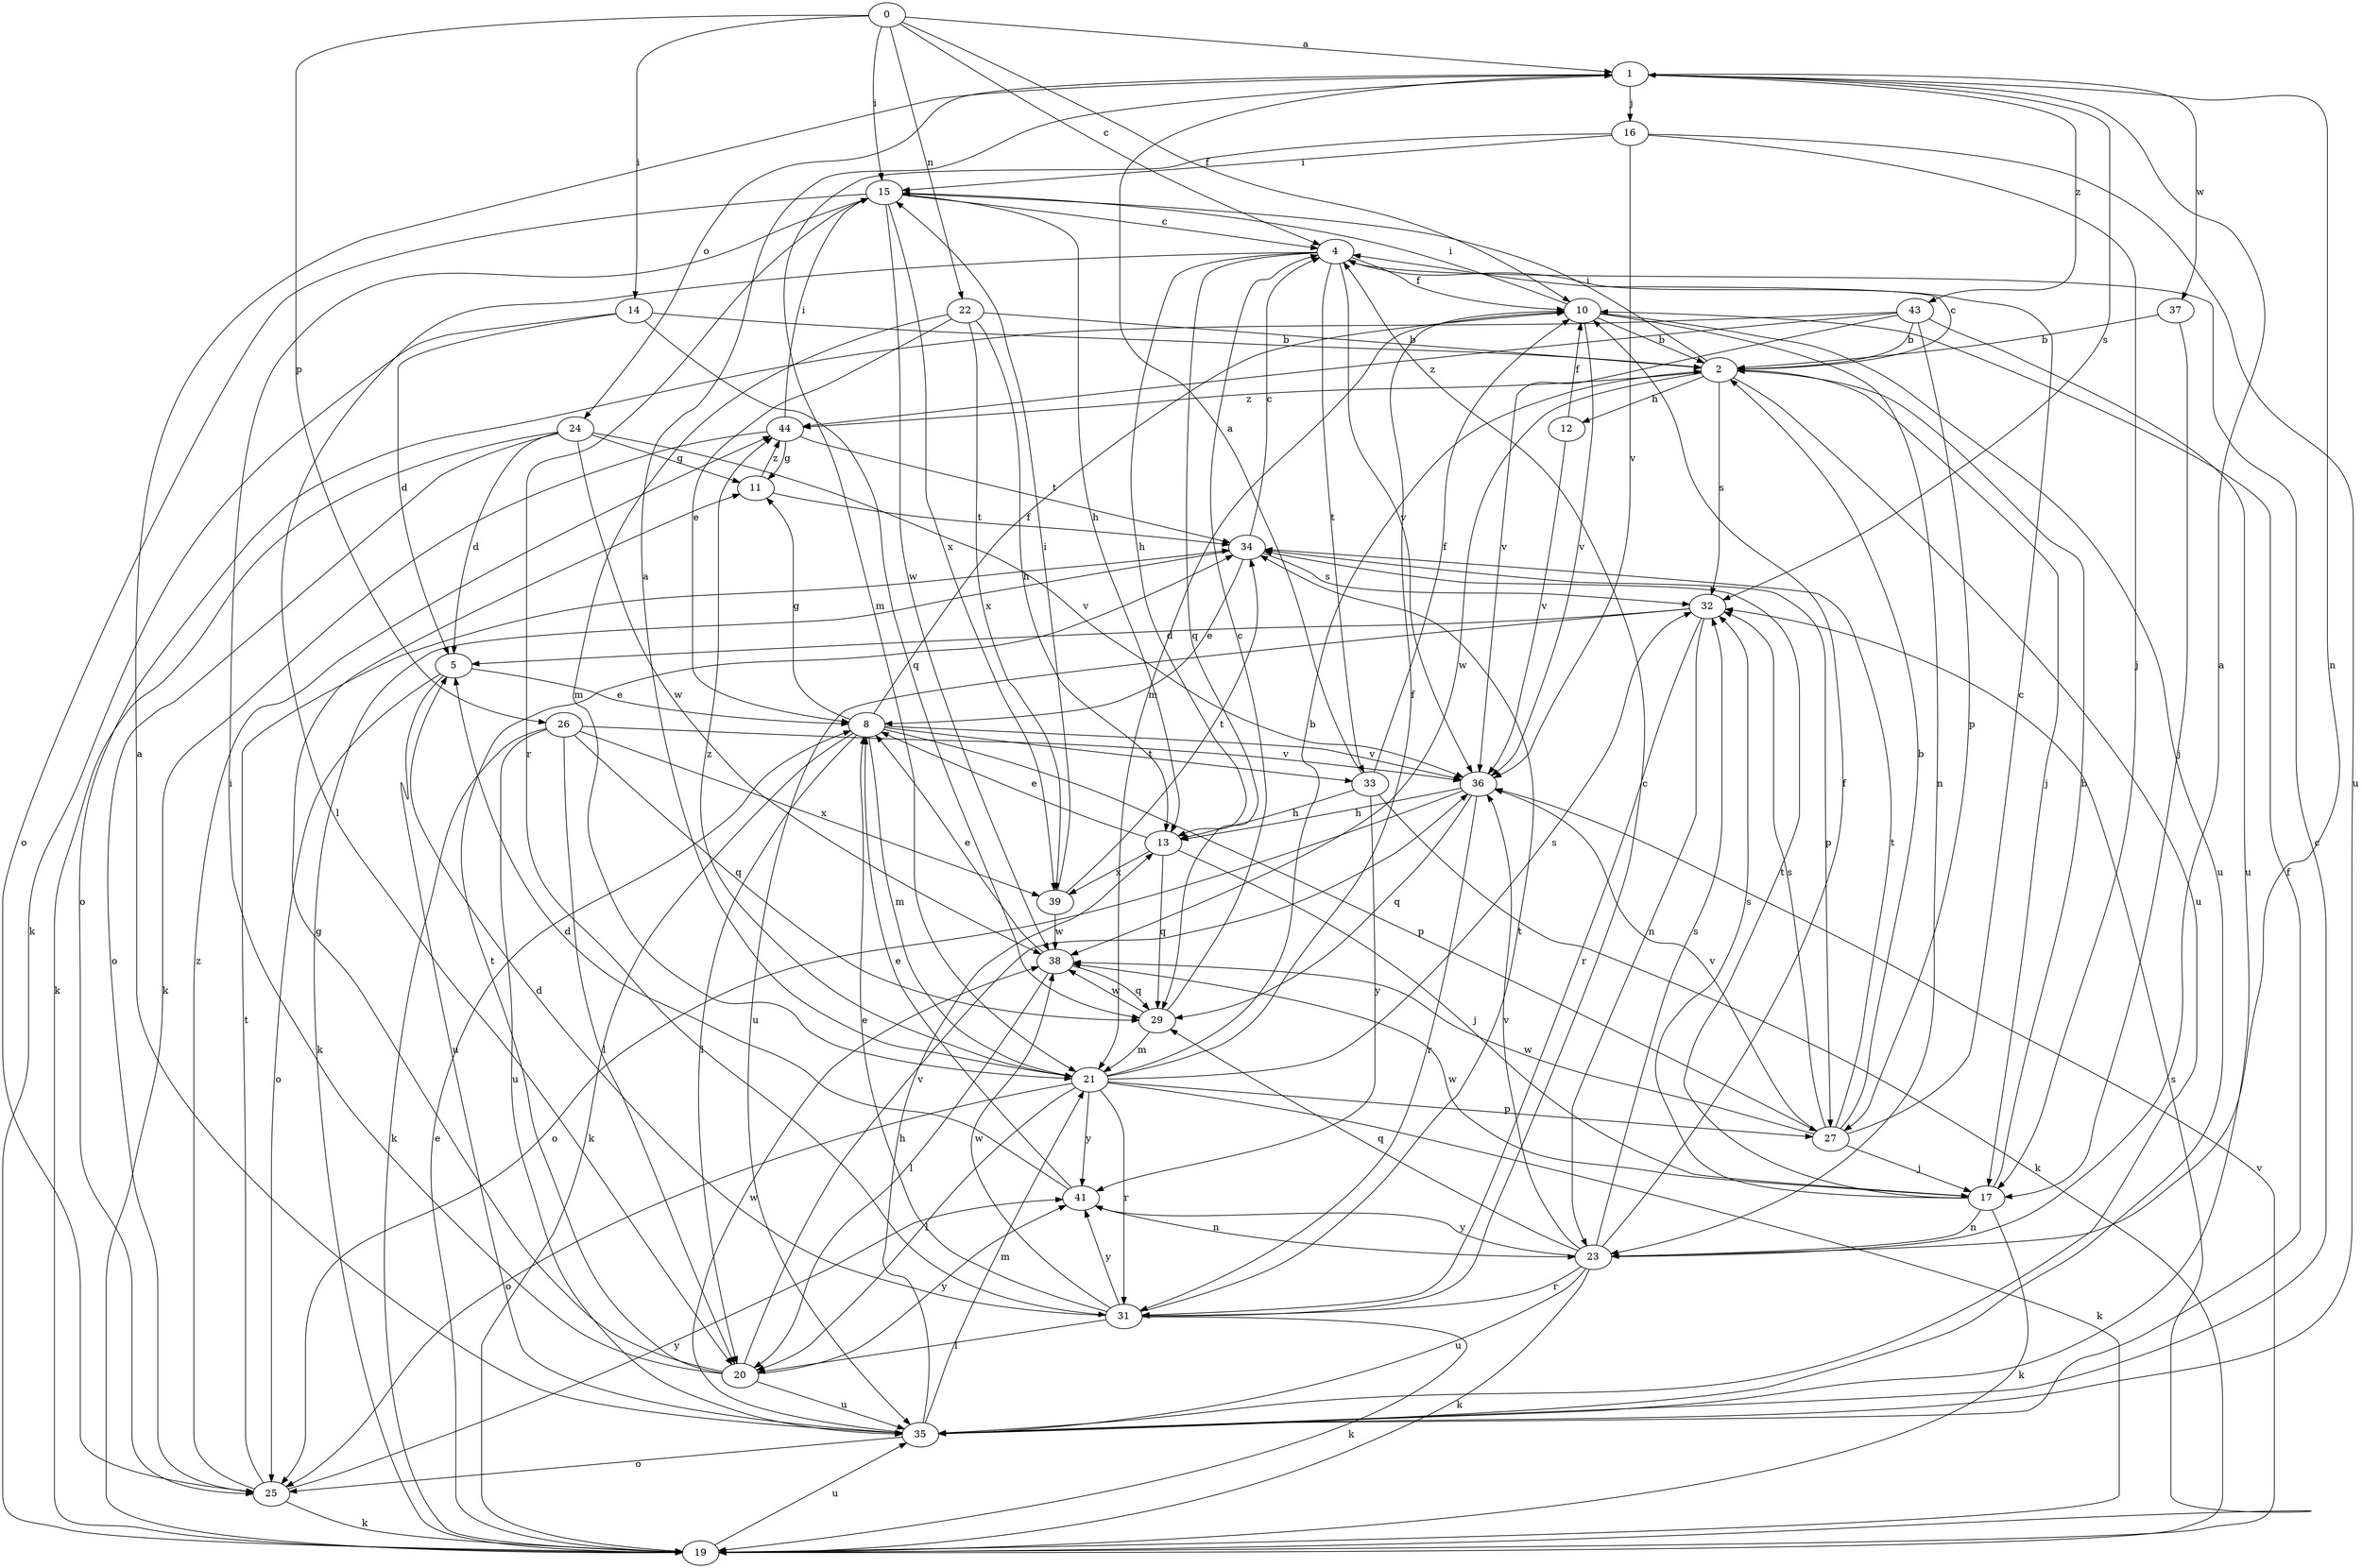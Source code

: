 strict digraph  {
0;
1;
2;
4;
5;
8;
10;
11;
12;
13;
14;
15;
16;
17;
19;
20;
21;
22;
23;
24;
25;
26;
27;
29;
31;
32;
33;
34;
35;
36;
37;
38;
39;
41;
43;
44;
0 -> 1  [label=a];
0 -> 4  [label=c];
0 -> 10  [label=f];
0 -> 14  [label=i];
0 -> 15  [label=i];
0 -> 22  [label=n];
0 -> 26  [label=p];
1 -> 16  [label=j];
1 -> 23  [label=n];
1 -> 24  [label=o];
1 -> 32  [label=s];
1 -> 37  [label=w];
1 -> 43  [label=z];
2 -> 4  [label=c];
2 -> 12  [label=h];
2 -> 15  [label=i];
2 -> 17  [label=j];
2 -> 32  [label=s];
2 -> 35  [label=u];
2 -> 38  [label=w];
2 -> 44  [label=z];
4 -> 10  [label=f];
4 -> 13  [label=h];
4 -> 20  [label=l];
4 -> 29  [label=q];
4 -> 33  [label=t];
4 -> 36  [label=v];
5 -> 8  [label=e];
5 -> 25  [label=o];
5 -> 35  [label=u];
8 -> 10  [label=f];
8 -> 11  [label=g];
8 -> 19  [label=k];
8 -> 20  [label=l];
8 -> 21  [label=m];
8 -> 27  [label=p];
8 -> 33  [label=t];
8 -> 36  [label=v];
10 -> 2  [label=b];
10 -> 15  [label=i];
10 -> 21  [label=m];
10 -> 23  [label=n];
10 -> 35  [label=u];
10 -> 36  [label=v];
11 -> 34  [label=t];
11 -> 44  [label=z];
12 -> 10  [label=f];
12 -> 36  [label=v];
13 -> 8  [label=e];
13 -> 17  [label=j];
13 -> 29  [label=q];
13 -> 39  [label=x];
14 -> 2  [label=b];
14 -> 5  [label=d];
14 -> 19  [label=k];
14 -> 29  [label=q];
15 -> 4  [label=c];
15 -> 13  [label=h];
15 -> 25  [label=o];
15 -> 31  [label=r];
15 -> 38  [label=w];
15 -> 39  [label=x];
16 -> 15  [label=i];
16 -> 17  [label=j];
16 -> 21  [label=m];
16 -> 35  [label=u];
16 -> 36  [label=v];
17 -> 2  [label=b];
17 -> 19  [label=k];
17 -> 23  [label=n];
17 -> 32  [label=s];
17 -> 34  [label=t];
17 -> 38  [label=w];
19 -> 8  [label=e];
19 -> 32  [label=s];
19 -> 35  [label=u];
19 -> 36  [label=v];
20 -> 11  [label=g];
20 -> 15  [label=i];
20 -> 34  [label=t];
20 -> 35  [label=u];
20 -> 36  [label=v];
20 -> 41  [label=y];
21 -> 1  [label=a];
21 -> 2  [label=b];
21 -> 10  [label=f];
21 -> 19  [label=k];
21 -> 20  [label=l];
21 -> 25  [label=o];
21 -> 27  [label=p];
21 -> 31  [label=r];
21 -> 32  [label=s];
21 -> 41  [label=y];
21 -> 44  [label=z];
22 -> 2  [label=b];
22 -> 8  [label=e];
22 -> 13  [label=h];
22 -> 21  [label=m];
22 -> 39  [label=x];
23 -> 1  [label=a];
23 -> 10  [label=f];
23 -> 19  [label=k];
23 -> 29  [label=q];
23 -> 31  [label=r];
23 -> 32  [label=s];
23 -> 35  [label=u];
23 -> 36  [label=v];
23 -> 41  [label=y];
24 -> 5  [label=d];
24 -> 11  [label=g];
24 -> 19  [label=k];
24 -> 25  [label=o];
24 -> 36  [label=v];
24 -> 38  [label=w];
25 -> 19  [label=k];
25 -> 34  [label=t];
25 -> 41  [label=y];
25 -> 44  [label=z];
26 -> 19  [label=k];
26 -> 20  [label=l];
26 -> 29  [label=q];
26 -> 35  [label=u];
26 -> 36  [label=v];
26 -> 39  [label=x];
27 -> 2  [label=b];
27 -> 4  [label=c];
27 -> 17  [label=j];
27 -> 32  [label=s];
27 -> 34  [label=t];
27 -> 36  [label=v];
27 -> 38  [label=w];
29 -> 4  [label=c];
29 -> 21  [label=m];
29 -> 38  [label=w];
31 -> 4  [label=c];
31 -> 5  [label=d];
31 -> 8  [label=e];
31 -> 19  [label=k];
31 -> 20  [label=l];
31 -> 34  [label=t];
31 -> 38  [label=w];
31 -> 41  [label=y];
32 -> 5  [label=d];
32 -> 23  [label=n];
32 -> 31  [label=r];
32 -> 35  [label=u];
33 -> 1  [label=a];
33 -> 10  [label=f];
33 -> 13  [label=h];
33 -> 19  [label=k];
33 -> 41  [label=y];
34 -> 4  [label=c];
34 -> 8  [label=e];
34 -> 19  [label=k];
34 -> 27  [label=p];
34 -> 32  [label=s];
35 -> 1  [label=a];
35 -> 4  [label=c];
35 -> 10  [label=f];
35 -> 13  [label=h];
35 -> 21  [label=m];
35 -> 25  [label=o];
35 -> 38  [label=w];
36 -> 13  [label=h];
36 -> 25  [label=o];
36 -> 29  [label=q];
36 -> 31  [label=r];
37 -> 2  [label=b];
37 -> 17  [label=j];
38 -> 8  [label=e];
38 -> 20  [label=l];
38 -> 29  [label=q];
39 -> 15  [label=i];
39 -> 34  [label=t];
39 -> 38  [label=w];
41 -> 5  [label=d];
41 -> 8  [label=e];
41 -> 23  [label=n];
43 -> 2  [label=b];
43 -> 25  [label=o];
43 -> 27  [label=p];
43 -> 35  [label=u];
43 -> 36  [label=v];
43 -> 44  [label=z];
44 -> 11  [label=g];
44 -> 15  [label=i];
44 -> 19  [label=k];
44 -> 34  [label=t];
}
